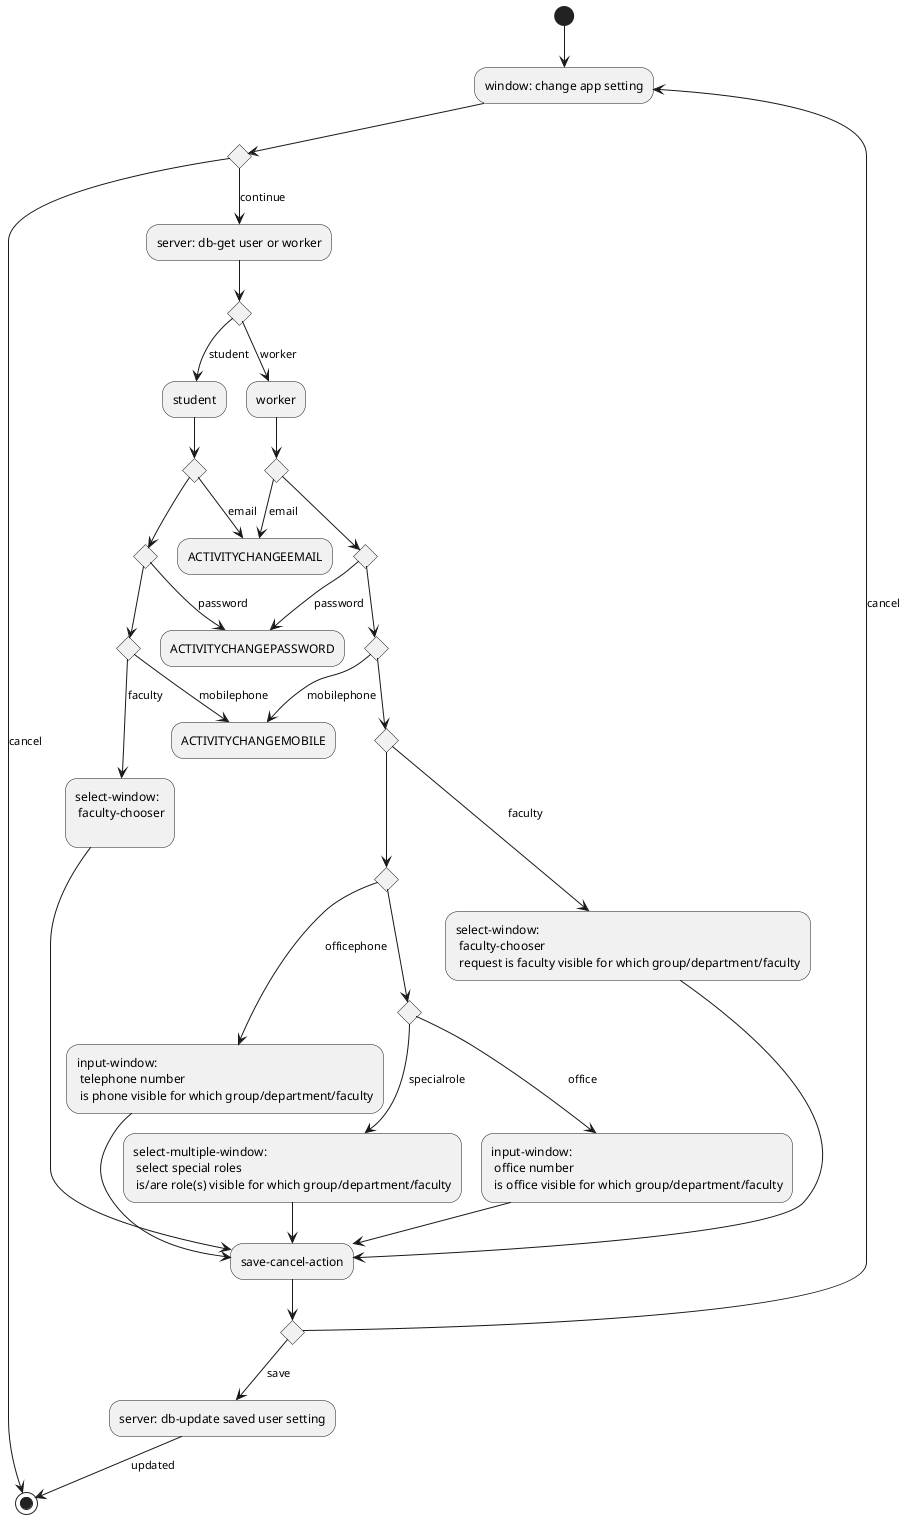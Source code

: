@startuml
(*) --> "window: change app setting"
if "" then
    --> [cancel] (*)
else
    --> [continue] "server: db-get user or worker"
    if "" then
        --> [worker] "worker"
        if "" then
            --> [email] "ACTIVITYCHANGEEMAIL"
        else
            if "" then
                --> [password] "ACTIVITYCHANGEPASSWORD"
            else
                if "" then
                    --> [mobilephone] "ACTIVITYCHANGEMOBILE"
                else
                    if "" then
                        --> [faculty] "select-window:\n faculty-chooser\n request is faculty visible for which group/department/faculty"
                        --> "save-cancel-action"
                        if "" then
                            --> [save] "server: db-update saved user setting"
                            --> [updated] (*)
                        else
                            --> [cancel] "window: change app setting"
                        Endif
                    else
                        if "" then
                            --> [officephone] "input-window:\n telephone number\n is phone visible for which group/department/faculty"
                            --> "save-cancel-action"
                        else
                            if "" then
                                --> [office] "input-window:\n office number\n is office visible for which group/department/faculty"
                                --> "save-cancel-action"
                            else
                                --> [specialrole] "select-multiple-window:\n select special roles\n is/are role(s) visible for which group/department/faculty"
                                --> "save-cancel-action"
                            Endif
                        Endif
                    Endif
                Endif
            Endif
        Endif
    else
        --> [student] "student"
        if "" then
            --> [email] "ACTIVITYCHANGEEMAIL"
        else
            if "" then
                --> [password] "ACTIVITYCHANGEPASSWORD"
            else
                if "" then
                    --> [mobilephone] "ACTIVITYCHANGEMOBILE"
                else
                    --> [faculty] "select-window:\n faculty-chooser\n"
                    --> "save-cancel-action"
                Endif
            Endif
        Endif
    Endif
Endif
@enduml
